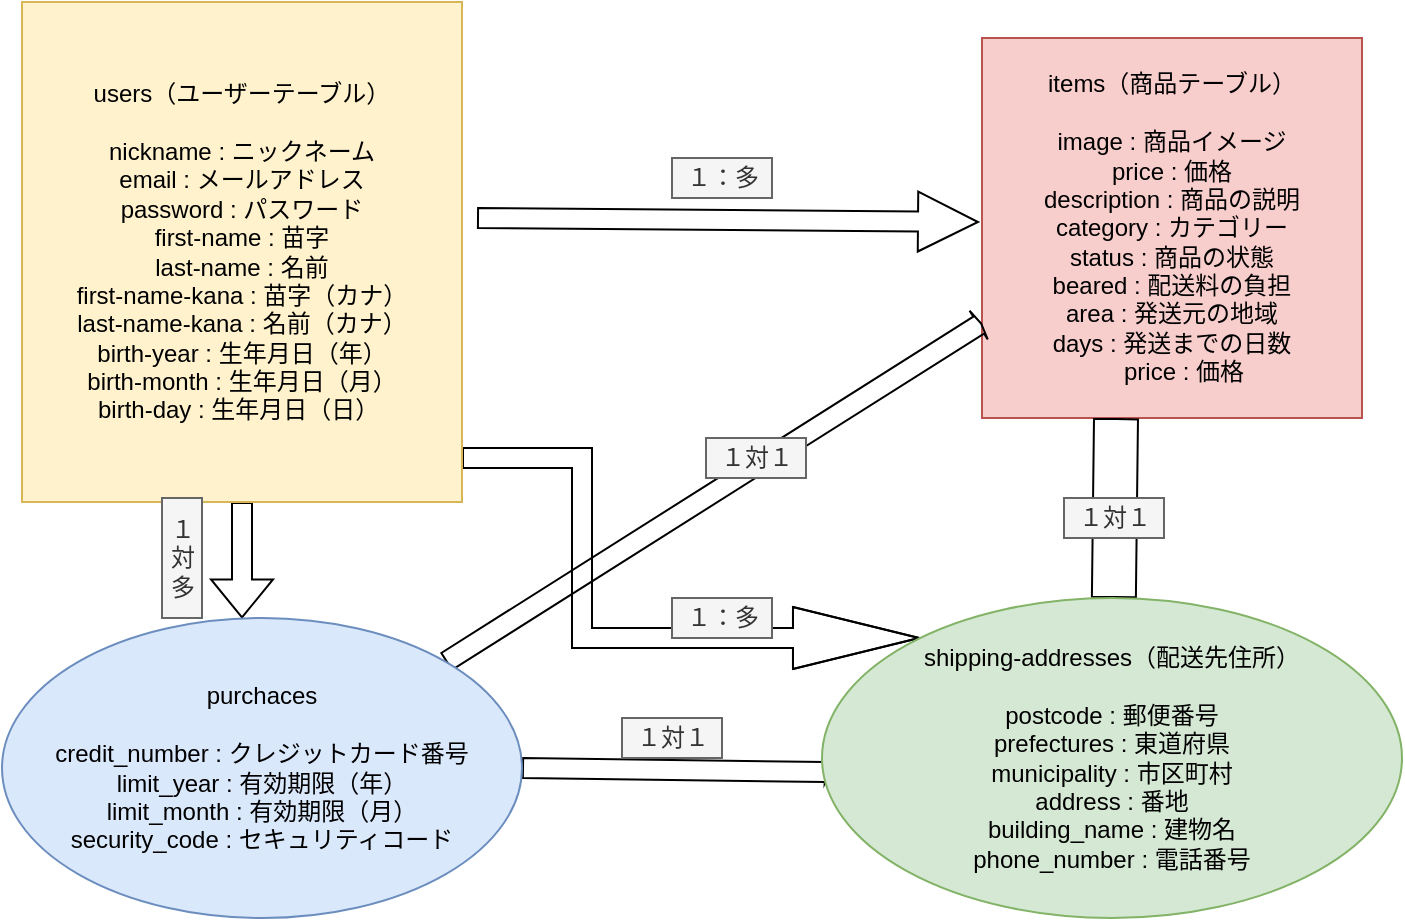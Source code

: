 <mxfile version="13.6.5">
    <diagram id="rELO_ynSzaifTVoMeoe0" name="ページ1">
        <mxGraphModel dx="706" dy="464" grid="1" gridSize="10" guides="1" tooltips="1" connect="1" arrows="1" fold="1" page="1" pageScale="1" pageWidth="827" pageHeight="1169" math="0" shadow="0">
            <root>
                <mxCell id="0"/>
                <mxCell id="1" parent="0"/>
                <mxCell id="8" value="" style="edgeStyle=orthogonalEdgeStyle;shape=arrow;rounded=0;orthogonalLoop=1;jettySize=auto;html=1;" parent="1" edge="1">
                    <mxGeometry relative="1" as="geometry">
                        <mxPoint x="248" y="120" as="sourcePoint"/>
                        <mxPoint x="498" y="122" as="targetPoint"/>
                    </mxGeometry>
                </mxCell>
                <mxCell id="13" value="" style="edgeStyle=orthogonalEdgeStyle;shape=flexArrow;rounded=0;jumpSize=13;orthogonalLoop=1;jettySize=auto;html=1;fontColor=#000000;" edge="1" parent="1" source="2" target="9">
                    <mxGeometry relative="1" as="geometry">
                        <Array as="points">
                            <mxPoint x="130" y="340"/>
                            <mxPoint x="130" y="340"/>
                        </Array>
                    </mxGeometry>
                </mxCell>
                <mxCell id="16" style="edgeStyle=orthogonalEdgeStyle;shape=flexArrow;rounded=0;jumpSize=13;orthogonalLoop=1;jettySize=auto;html=1;fontColor=#000000;width=10;endSize=20.7;" edge="1" parent="1" source="2" target="10">
                    <mxGeometry relative="1" as="geometry">
                        <Array as="points">
                            <mxPoint x="300" y="240"/>
                            <mxPoint x="300" y="330"/>
                        </Array>
                    </mxGeometry>
                </mxCell>
                <mxCell id="2" value="users（ユーザーテーブル）&lt;br&gt;&lt;br&gt;nickname : ニックネーム&lt;br&gt;email : メールアドレス&lt;br&gt;password : パスワード&lt;br&gt;first-name : 苗字&lt;br&gt;last-name : 名前&lt;br&gt;first-name-kana : 苗字（カナ）&lt;br&gt;last-name-kana : 名前（カナ）&lt;br&gt;birth-year : 生年月日（年）&lt;br&gt;birth-month : 生年月日（月）&lt;br&gt;birth-day : 生年月日（日）&amp;nbsp;" style="whiteSpace=wrap;html=1;fillColor=#fff2cc;strokeColor=#d6b656;fontColor=#000000;" parent="1" vertex="1">
                    <mxGeometry x="20" y="12" width="220" height="250" as="geometry"/>
                </mxCell>
                <mxCell id="3" value="items（商品テーブル）&lt;br&gt;&lt;br&gt;image : 商品イメージ&lt;br&gt;price : 価格&lt;br&gt;description : 商品の説明&lt;br&gt;category : カテゴリー&lt;br&gt;status : 商品の状態&lt;br&gt;beared : 配送料の負担&lt;br&gt;area : 発送元の地域&lt;br&gt;days : 発送までの日数&lt;br&gt;　price : 価格" style="whiteSpace=wrap;html=1;fillColor=#f8cecc;strokeColor=#b85450;fontColor=#000000;" parent="1" vertex="1">
                    <mxGeometry x="500" y="30" width="190" height="190" as="geometry"/>
                </mxCell>
                <mxCell id="17" style="edgeStyle=none;shape=flexArrow;rounded=0;jumpSize=13;orthogonalLoop=1;jettySize=auto;html=1;exitX=1;exitY=0;exitDx=0;exitDy=0;entryX=0;entryY=0.75;entryDx=0;entryDy=0;fontColor=#000000;endWidth=6;endSize=0.16;" edge="1" parent="1" source="9" target="3">
                    <mxGeometry relative="1" as="geometry"/>
                </mxCell>
                <mxCell id="19" style="edgeStyle=none;shape=flexArrow;rounded=0;jumpSize=13;orthogonalLoop=1;jettySize=auto;html=1;entryX=-0.014;entryY=0.544;entryDx=0;entryDy=0;entryPerimeter=0;fontColor=#000000;endWidth=0;endSize=0.35;exitX=1;exitY=0.5;exitDx=0;exitDy=0;" edge="1" parent="1" source="9">
                    <mxGeometry relative="1" as="geometry">
                        <mxPoint x="277.99" y="395.945" as="sourcePoint"/>
                        <mxPoint x="423.94" y="397.04" as="targetPoint"/>
                    </mxGeometry>
                </mxCell>
                <mxCell id="9" value="purchaces&lt;br&gt;&lt;br&gt;credit_number : クレジットカード番号&lt;br&gt;limit_year : 有効期限（年）&lt;br&gt;limit_month : 有効期限（月）&lt;br&gt;security_code : セキュリティコード" style="ellipse;whiteSpace=wrap;html=1;fillColor=#dae8fc;strokeColor=#6c8ebf;fontColor=#000000;" vertex="1" parent="1">
                    <mxGeometry x="10" y="320" width="260" height="150" as="geometry"/>
                </mxCell>
                <mxCell id="18" value="" style="edgeStyle=none;shape=flexArrow;rounded=0;jumpSize=13;orthogonalLoop=1;jettySize=auto;html=1;fontColor=#000000;width=22;endSize=-0.3;endWidth=0;" edge="1" parent="1" source="10">
                    <mxGeometry relative="1" as="geometry">
                        <mxPoint x="567" y="220" as="targetPoint"/>
                    </mxGeometry>
                </mxCell>
                <mxCell id="10" value="shipping-addresses（配送先住所）&lt;br&gt;&lt;br&gt;postcode : 郵便番号&lt;br&gt;prefectures : 東道府県&lt;br&gt;municipality : 市区町村&lt;br&gt;address : 番地&lt;br&gt;building_name : 建物名&lt;br&gt;phone_number : 電話番号" style="ellipse;whiteSpace=wrap;html=1;fillColor=#d5e8d4;strokeColor=#82b366;fontColor=#000000;" vertex="1" parent="1">
                    <mxGeometry x="420" y="310" width="290" height="160" as="geometry"/>
                </mxCell>
                <mxCell id="20" value="１：多" style="text;html=1;resizable=0;autosize=1;align=center;verticalAlign=middle;points=[];fillColor=#f5f5f5;strokeColor=#666666;rounded=0;fontColor=#333333;" vertex="1" parent="1">
                    <mxGeometry x="345" y="90" width="50" height="20" as="geometry"/>
                </mxCell>
                <mxCell id="21" value="１対１" style="text;html=1;resizable=0;autosize=1;align=center;verticalAlign=middle;points=[];fillColor=#f5f5f5;strokeColor=#666666;rounded=0;fontColor=#333333;" vertex="1" parent="1">
                    <mxGeometry x="362" y="230" width="50" height="20" as="geometry"/>
                </mxCell>
                <mxCell id="23" value="１対１" style="text;html=1;resizable=0;autosize=1;align=center;verticalAlign=middle;points=[];fillColor=#f5f5f5;strokeColor=#666666;rounded=0;fontColor=#333333;" vertex="1" parent="1">
                    <mxGeometry x="541" y="260" width="50" height="20" as="geometry"/>
                </mxCell>
                <mxCell id="25" value="１対１" style="text;html=1;resizable=0;autosize=1;align=center;verticalAlign=middle;points=[];fillColor=#f5f5f5;strokeColor=#666666;rounded=0;fontColor=#333333;" vertex="1" parent="1">
                    <mxGeometry x="320" y="370" width="50" height="20" as="geometry"/>
                </mxCell>
                <mxCell id="26" value="１&lt;br&gt;対&lt;br&gt;多" style="text;html=1;resizable=0;autosize=1;align=center;verticalAlign=middle;points=[];fillColor=#f5f5f5;strokeColor=#666666;rounded=0;fontColor=#333333;rotation=90;horizontal=0;" vertex="1" parent="1">
                    <mxGeometry x="70" y="280" width="60" height="20" as="geometry"/>
                </mxCell>
                <mxCell id="27" value="１：多" style="text;html=1;resizable=0;autosize=1;align=center;verticalAlign=middle;points=[];fillColor=#f5f5f5;strokeColor=#666666;rounded=0;fontColor=#333333;" vertex="1" parent="1">
                    <mxGeometry x="345" y="310" width="50" height="20" as="geometry"/>
                </mxCell>
            </root>
        </mxGraphModel>
    </diagram>
</mxfile>